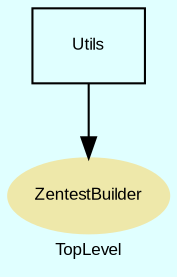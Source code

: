 digraph TopLevel {
    label = "TopLevel"
    compound = true
    fontname = Arial
    fontsize = 8
    bgcolor = lightcyan1
    node [
        color = black,
        fontname = Arial,
        fontsize = 8
    ]

    ZentestBuilder [
        fontcolor = black,
        shape = ellipse,
        URL = "classes/ZentestBuilder.html",
        color = palegoldenrod,
        style = filled,
        label = "ZentestBuilder"
    ]

    Utils [
        shape = box,
        URL = "classes/Utils.html",
        label = "Utils"
    ]

    Utils -> ZentestBuilder [

    ]

}

